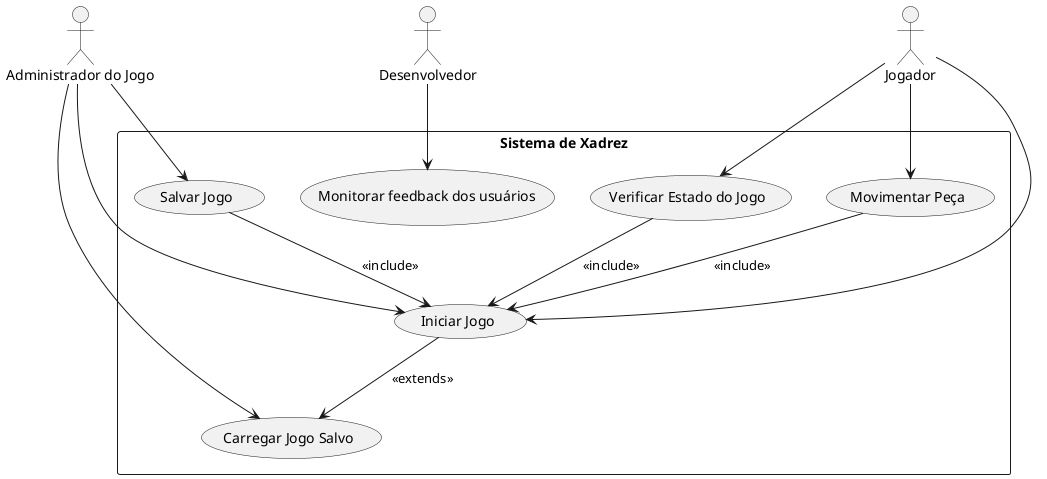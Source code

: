 @startuml casosUso

actor "Jogador" as Player
actor "Administrador do Jogo" as Admin
actor Desenvolvedor as Dev

rectangle "Sistema de Xadrez" {
  usecase "Iniciar Jogo" as StartGame
  usecase "Movimentar Peça" as MovePiece
  usecase "Verificar Estado do Jogo" as CheckGameState
  usecase "Salvar Jogo" as SaveGame
  usecase "Carregar Jogo Salvo" as LoadGame
  usecase "Monitorar feedback dos usuários" as MF
}

Player --> StartGame
Player --> MovePiece
Player --> CheckGameState

Admin --> StartGame
Admin --> SaveGame
Admin --> LoadGame

MovePiece --> StartGame : <<include>>
CheckGameState --> StartGame : <<include>>
SaveGame --> StartGame : <<include>>

StartGame --> LoadGame : <<extends>>


Dev --> MF 

' Integrantes
'note as N
  'Guilherme Lorete Schmidt - 13676857
  'Luana Hartmann Franco da Cruz - 13676350
  'João Pedro Gomes - 13839069
'end note

@enduml